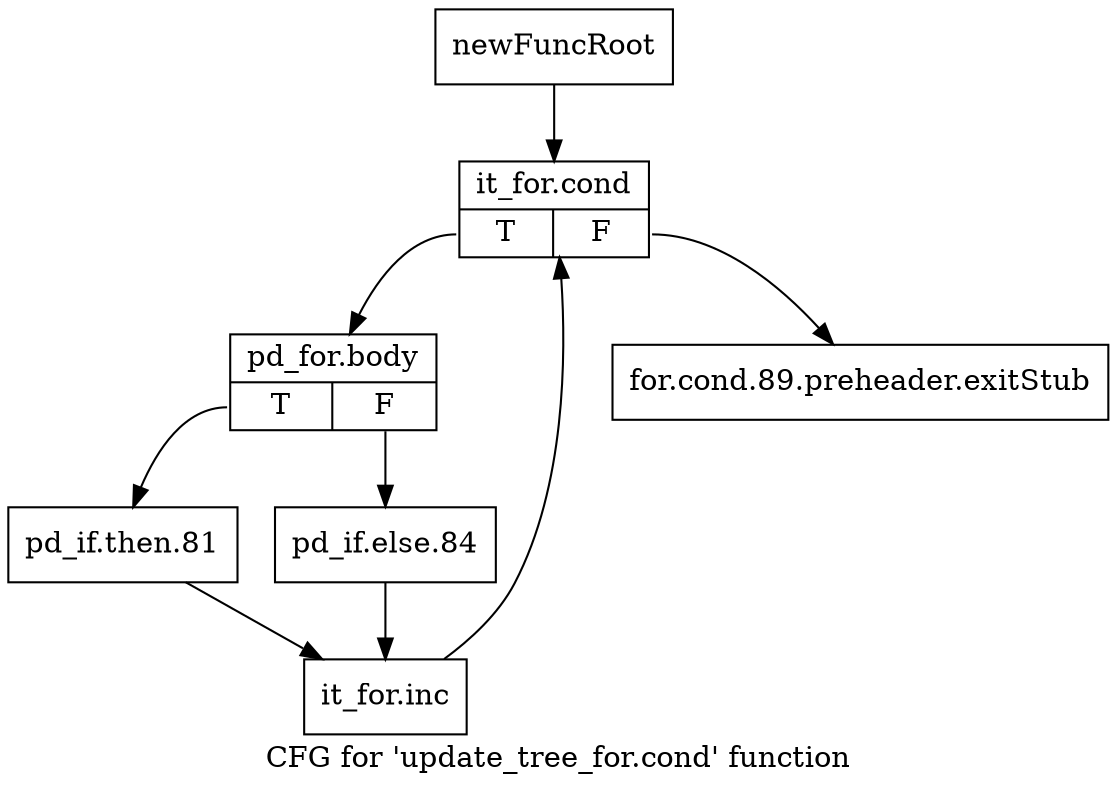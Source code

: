digraph "CFG for 'update_tree_for.cond' function" {
	label="CFG for 'update_tree_for.cond' function";

	Node0x1e37670 [shape=record,label="{newFuncRoot}"];
	Node0x1e37670 -> Node0x1e37710;
	Node0x1e376c0 [shape=record,label="{for.cond.89.preheader.exitStub}"];
	Node0x1e37710 [shape=record,label="{it_for.cond|{<s0>T|<s1>F}}"];
	Node0x1e37710:s0 -> Node0x1e37760;
	Node0x1e37710:s1 -> Node0x1e376c0;
	Node0x1e37760 [shape=record,label="{pd_for.body|{<s0>T|<s1>F}}"];
	Node0x1e37760:s0 -> Node0x1e37800;
	Node0x1e37760:s1 -> Node0x1e377b0;
	Node0x1e377b0 [shape=record,label="{pd_if.else.84}"];
	Node0x1e377b0 -> Node0x1e37850;
	Node0x1e37800 [shape=record,label="{pd_if.then.81}"];
	Node0x1e37800 -> Node0x1e37850;
	Node0x1e37850 [shape=record,label="{it_for.inc}"];
	Node0x1e37850 -> Node0x1e37710;
}

